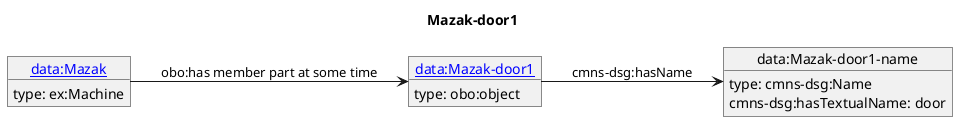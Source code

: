 @startuml
skinparam linetype polyline
left to right direction
title Mazak-door1
object "[[./Mazak-door1.html data:Mazak-door1]]" as o1 {
 type: obo:object 
}
object "data:Mazak-door1-name" as o2 {
 type: cmns-dsg:Name 
}
object "[[./Mazak.html data:Mazak]]" as o3 {
 type: ex:Machine 
}
o1 --> o2 : cmns-dsg:hasName
o2 : cmns-dsg:hasTextualName: door
o3 --> o1 : obo:has member part at some time
@enduml
